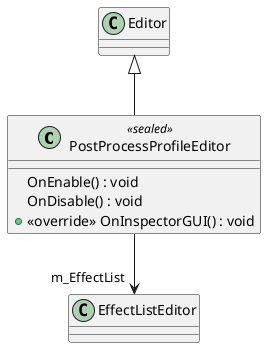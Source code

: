 @startuml
class PostProcessProfileEditor <<sealed>> {
    OnEnable() : void
    OnDisable() : void
    + <<override>> OnInspectorGUI() : void
}
Editor <|-- PostProcessProfileEditor
PostProcessProfileEditor --> "m_EffectList" EffectListEditor
@enduml
